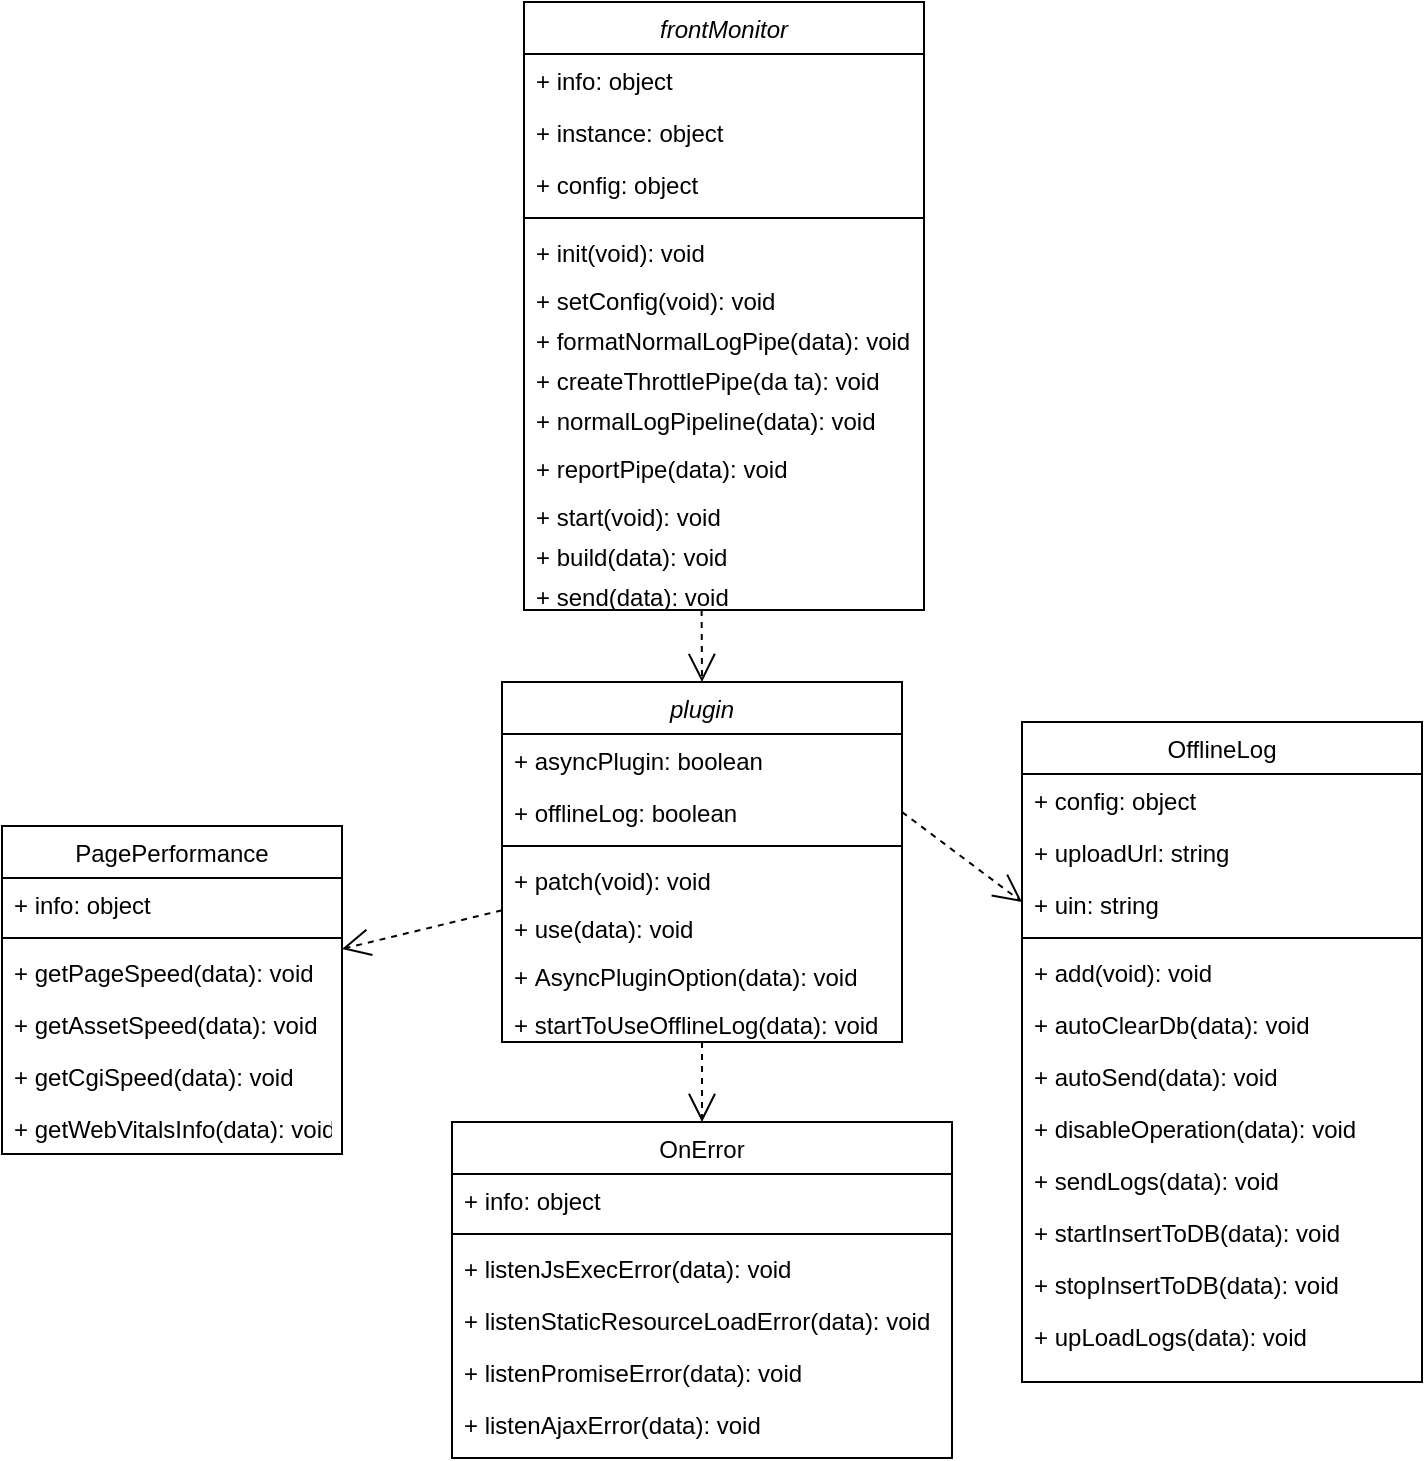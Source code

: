 <mxfile version="21.1.2" type="github">
  <diagram id="C5RBs43oDa-KdzZeNtuy" name="Page-1">
    <mxGraphModel dx="1640" dy="1112" grid="1" gridSize="10" guides="1" tooltips="1" connect="1" arrows="1" fold="1" page="1" pageScale="1" pageWidth="827" pageHeight="1169" math="0" shadow="0">
      <root>
        <mxCell id="WIyWlLk6GJQsqaUBKTNV-0" />
        <mxCell id="WIyWlLk6GJQsqaUBKTNV-1" parent="WIyWlLk6GJQsqaUBKTNV-0" />
        <mxCell id="4VIkQ_nslsspy_3Tey3o-0" value="OnError" style="swimlane;fontStyle=0;align=center;verticalAlign=top;childLayout=stackLayout;horizontal=1;startSize=26;horizontalStack=0;resizeParent=1;resizeLast=0;collapsible=1;marginBottom=0;rounded=0;shadow=0;strokeWidth=1;" parent="WIyWlLk6GJQsqaUBKTNV-1" vertex="1">
          <mxGeometry x="275" y="650" width="250" height="168" as="geometry">
            <mxRectangle x="290" y="562" width="160" height="26" as="alternateBounds" />
          </mxGeometry>
        </mxCell>
        <mxCell id="4VIkQ_nslsspy_3Tey3o-1" value="+ info: object" style="text;align=left;verticalAlign=top;spacingLeft=4;spacingRight=4;overflow=hidden;rotatable=0;points=[[0,0.5],[1,0.5]];portConstraint=eastwest;" parent="4VIkQ_nslsspy_3Tey3o-0" vertex="1">
          <mxGeometry y="26" width="250" height="26" as="geometry" />
        </mxCell>
        <mxCell id="4VIkQ_nslsspy_3Tey3o-2" value="" style="line;html=1;strokeWidth=1;align=left;verticalAlign=middle;spacingTop=-1;spacingLeft=3;spacingRight=3;rotatable=0;labelPosition=right;points=[];portConstraint=eastwest;" parent="4VIkQ_nslsspy_3Tey3o-0" vertex="1">
          <mxGeometry y="52" width="250" height="8" as="geometry" />
        </mxCell>
        <mxCell id="4VIkQ_nslsspy_3Tey3o-3" value="+ listenJsExecError(data): void" style="text;align=left;verticalAlign=top;spacingLeft=4;spacingRight=4;overflow=hidden;rotatable=0;points=[[0,0.5],[1,0.5]];portConstraint=eastwest;" parent="4VIkQ_nslsspy_3Tey3o-0" vertex="1">
          <mxGeometry y="60" width="250" height="26" as="geometry" />
        </mxCell>
        <mxCell id="4VIkQ_nslsspy_3Tey3o-4" value="+ listenStaticResourceLoadError(data): void" style="text;align=left;verticalAlign=top;spacingLeft=4;spacingRight=4;overflow=hidden;rotatable=0;points=[[0,0.5],[1,0.5]];portConstraint=eastwest;rounded=0;shadow=0;html=0;" parent="4VIkQ_nslsspy_3Tey3o-0" vertex="1">
          <mxGeometry y="86" width="250" height="26" as="geometry" />
        </mxCell>
        <mxCell id="4VIkQ_nslsspy_3Tey3o-5" value="+ listenPromiseError(data): void" style="text;align=left;verticalAlign=top;spacingLeft=4;spacingRight=4;overflow=hidden;rotatable=0;points=[[0,0.5],[1,0.5]];portConstraint=eastwest;rounded=0;shadow=0;html=0;" parent="4VIkQ_nslsspy_3Tey3o-0" vertex="1">
          <mxGeometry y="112" width="250" height="26" as="geometry" />
        </mxCell>
        <mxCell id="4VIkQ_nslsspy_3Tey3o-6" value="+ listenAjaxError(data): void" style="text;align=left;verticalAlign=top;spacingLeft=4;spacingRight=4;overflow=hidden;rotatable=0;points=[[0,0.5],[1,0.5]];portConstraint=eastwest;rounded=0;shadow=0;html=0;" parent="4VIkQ_nslsspy_3Tey3o-0" vertex="1">
          <mxGeometry y="138" width="250" height="26" as="geometry" />
        </mxCell>
        <mxCell id="4VIkQ_nslsspy_3Tey3o-7" value="PagePerformance" style="swimlane;fontStyle=0;align=center;verticalAlign=top;childLayout=stackLayout;horizontal=1;startSize=26;horizontalStack=0;resizeParent=1;resizeLast=0;collapsible=1;marginBottom=0;rounded=0;shadow=0;strokeWidth=1;" parent="WIyWlLk6GJQsqaUBKTNV-1" vertex="1">
          <mxGeometry x="50" y="502" width="170" height="164" as="geometry">
            <mxRectangle x="60" y="790" width="160" height="26" as="alternateBounds" />
          </mxGeometry>
        </mxCell>
        <mxCell id="4VIkQ_nslsspy_3Tey3o-8" value="+ info: object" style="text;align=left;verticalAlign=top;spacingLeft=4;spacingRight=4;overflow=hidden;rotatable=0;points=[[0,0.5],[1,0.5]];portConstraint=eastwest;" parent="4VIkQ_nslsspy_3Tey3o-7" vertex="1">
          <mxGeometry y="26" width="170" height="26" as="geometry" />
        </mxCell>
        <mxCell id="4VIkQ_nslsspy_3Tey3o-9" value="" style="line;html=1;strokeWidth=1;align=left;verticalAlign=middle;spacingTop=-1;spacingLeft=3;spacingRight=3;rotatable=0;labelPosition=right;points=[];portConstraint=eastwest;" parent="4VIkQ_nslsspy_3Tey3o-7" vertex="1">
          <mxGeometry y="52" width="170" height="8" as="geometry" />
        </mxCell>
        <mxCell id="4VIkQ_nslsspy_3Tey3o-10" value="+ getPageSpeed(data): void" style="text;align=left;verticalAlign=top;spacingLeft=4;spacingRight=4;overflow=hidden;rotatable=0;points=[[0,0.5],[1,0.5]];portConstraint=eastwest;rounded=0;shadow=0;html=0;" parent="4VIkQ_nslsspy_3Tey3o-7" vertex="1">
          <mxGeometry y="60" width="170" height="26" as="geometry" />
        </mxCell>
        <mxCell id="4VIkQ_nslsspy_3Tey3o-11" value="+ getAssetSpeed(data): void" style="text;align=left;verticalAlign=top;spacingLeft=4;spacingRight=4;overflow=hidden;rotatable=0;points=[[0,0.5],[1,0.5]];portConstraint=eastwest;" parent="4VIkQ_nslsspy_3Tey3o-7" vertex="1">
          <mxGeometry y="86" width="170" height="26" as="geometry" />
        </mxCell>
        <mxCell id="4VIkQ_nslsspy_3Tey3o-12" value="+ getCgiSpeed(data): void" style="text;align=left;verticalAlign=top;spacingLeft=4;spacingRight=4;overflow=hidden;rotatable=0;points=[[0,0.5],[1,0.5]];portConstraint=eastwest;rounded=0;shadow=0;html=0;" parent="4VIkQ_nslsspy_3Tey3o-7" vertex="1">
          <mxGeometry y="112" width="170" height="26" as="geometry" />
        </mxCell>
        <mxCell id="4VIkQ_nslsspy_3Tey3o-13" value="+ getWebVitalsInfo(data): void" style="text;align=left;verticalAlign=top;spacingLeft=4;spacingRight=4;overflow=hidden;rotatable=0;points=[[0,0.5],[1,0.5]];portConstraint=eastwest;rounded=0;shadow=0;html=0;" parent="4VIkQ_nslsspy_3Tey3o-7" vertex="1">
          <mxGeometry y="138" width="170" height="26" as="geometry" />
        </mxCell>
        <mxCell id="4VIkQ_nslsspy_3Tey3o-14" value="OfflineLog" style="swimlane;fontStyle=0;align=center;verticalAlign=top;childLayout=stackLayout;horizontal=1;startSize=26;horizontalStack=0;resizeParent=1;resizeLast=0;collapsible=1;marginBottom=0;rounded=0;shadow=0;strokeWidth=1;" parent="WIyWlLk6GJQsqaUBKTNV-1" vertex="1">
          <mxGeometry x="560" y="450" width="200" height="330" as="geometry">
            <mxRectangle x="570" y="720" width="160" height="26" as="alternateBounds" />
          </mxGeometry>
        </mxCell>
        <mxCell id="4VIkQ_nslsspy_3Tey3o-15" value="+ config: object" style="text;align=left;verticalAlign=top;spacingLeft=4;spacingRight=4;overflow=hidden;rotatable=0;points=[[0,0.5],[1,0.5]];portConstraint=eastwest;" parent="4VIkQ_nslsspy_3Tey3o-14" vertex="1">
          <mxGeometry y="26" width="200" height="26" as="geometry" />
        </mxCell>
        <mxCell id="4VIkQ_nslsspy_3Tey3o-16" value="+ uploadUrl: string" style="text;align=left;verticalAlign=top;spacingLeft=4;spacingRight=4;overflow=hidden;rotatable=0;points=[[0,0.5],[1,0.5]];portConstraint=eastwest;" parent="4VIkQ_nslsspy_3Tey3o-14" vertex="1">
          <mxGeometry y="52" width="200" height="26" as="geometry" />
        </mxCell>
        <mxCell id="4VIkQ_nslsspy_3Tey3o-17" value="+ uin: string" style="text;align=left;verticalAlign=top;spacingLeft=4;spacingRight=4;overflow=hidden;rotatable=0;points=[[0,0.5],[1,0.5]];portConstraint=eastwest;" parent="4VIkQ_nslsspy_3Tey3o-14" vertex="1">
          <mxGeometry y="78" width="200" height="26" as="geometry" />
        </mxCell>
        <mxCell id="4VIkQ_nslsspy_3Tey3o-18" value="" style="line;html=1;strokeWidth=1;align=left;verticalAlign=middle;spacingTop=-1;spacingLeft=3;spacingRight=3;rotatable=0;labelPosition=right;points=[];portConstraint=eastwest;" parent="4VIkQ_nslsspy_3Tey3o-14" vertex="1">
          <mxGeometry y="104" width="200" height="8" as="geometry" />
        </mxCell>
        <mxCell id="4VIkQ_nslsspy_3Tey3o-19" value="+ add(void): void" style="text;align=left;verticalAlign=top;spacingLeft=4;spacingRight=4;overflow=hidden;rotatable=0;points=[[0,0.5],[1,0.5]];portConstraint=eastwest;" parent="4VIkQ_nslsspy_3Tey3o-14" vertex="1">
          <mxGeometry y="112" width="200" height="26" as="geometry" />
        </mxCell>
        <mxCell id="4VIkQ_nslsspy_3Tey3o-20" value="+ autoClearDb(data): void" style="text;align=left;verticalAlign=top;spacingLeft=4;spacingRight=4;overflow=hidden;rotatable=0;points=[[0,0.5],[1,0.5]];portConstraint=eastwest;rounded=0;shadow=0;html=0;" parent="4VIkQ_nslsspy_3Tey3o-14" vertex="1">
          <mxGeometry y="138" width="200" height="26" as="geometry" />
        </mxCell>
        <mxCell id="4VIkQ_nslsspy_3Tey3o-21" value="+ autoSend(data): void" style="text;align=left;verticalAlign=top;spacingLeft=4;spacingRight=4;overflow=hidden;rotatable=0;points=[[0,0.5],[1,0.5]];portConstraint=eastwest;rounded=0;shadow=0;html=0;" parent="4VIkQ_nslsspy_3Tey3o-14" vertex="1">
          <mxGeometry y="164" width="200" height="26" as="geometry" />
        </mxCell>
        <mxCell id="4VIkQ_nslsspy_3Tey3o-22" value="+ disableOperation(data): void" style="text;align=left;verticalAlign=top;spacingLeft=4;spacingRight=4;overflow=hidden;rotatable=0;points=[[0,0.5],[1,0.5]];portConstraint=eastwest;rounded=0;shadow=0;html=0;" parent="4VIkQ_nslsspy_3Tey3o-14" vertex="1">
          <mxGeometry y="190" width="200" height="26" as="geometry" />
        </mxCell>
        <mxCell id="4VIkQ_nslsspy_3Tey3o-23" value="+ sendLogs(data): void" style="text;align=left;verticalAlign=top;spacingLeft=4;spacingRight=4;overflow=hidden;rotatable=0;points=[[0,0.5],[1,0.5]];portConstraint=eastwest;rounded=0;shadow=0;html=0;" parent="4VIkQ_nslsspy_3Tey3o-14" vertex="1">
          <mxGeometry y="216" width="200" height="26" as="geometry" />
        </mxCell>
        <mxCell id="4VIkQ_nslsspy_3Tey3o-24" value="+ startInsertToDB(data): void" style="text;align=left;verticalAlign=top;spacingLeft=4;spacingRight=4;overflow=hidden;rotatable=0;points=[[0,0.5],[1,0.5]];portConstraint=eastwest;rounded=0;shadow=0;html=0;" parent="4VIkQ_nslsspy_3Tey3o-14" vertex="1">
          <mxGeometry y="242" width="200" height="26" as="geometry" />
        </mxCell>
        <mxCell id="4VIkQ_nslsspy_3Tey3o-25" value="+ stopInsertToDB(data): void" style="text;align=left;verticalAlign=top;spacingLeft=4;spacingRight=4;overflow=hidden;rotatable=0;points=[[0,0.5],[1,0.5]];portConstraint=eastwest;rounded=0;shadow=0;html=0;" parent="4VIkQ_nslsspy_3Tey3o-14" vertex="1">
          <mxGeometry y="268" width="200" height="26" as="geometry" />
        </mxCell>
        <mxCell id="4VIkQ_nslsspy_3Tey3o-26" value="+ upLoadLogs(data): void" style="text;align=left;verticalAlign=top;spacingLeft=4;spacingRight=4;overflow=hidden;rotatable=0;points=[[0,0.5],[1,0.5]];portConstraint=eastwest;rounded=0;shadow=0;html=0;" parent="4VIkQ_nslsspy_3Tey3o-14" vertex="1">
          <mxGeometry y="294" width="200" height="26" as="geometry" />
        </mxCell>
        <mxCell id="4VIkQ_nslsspy_3Tey3o-27" value="plugin" style="swimlane;fontStyle=2;align=center;verticalAlign=top;childLayout=stackLayout;horizontal=1;startSize=26;horizontalStack=0;resizeParent=1;resizeLast=0;collapsible=1;marginBottom=0;rounded=0;shadow=0;strokeWidth=1;" parent="WIyWlLk6GJQsqaUBKTNV-1" vertex="1">
          <mxGeometry x="300" y="430" width="200" height="180" as="geometry">
            <mxRectangle x="230" y="140" width="160" height="26" as="alternateBounds" />
          </mxGeometry>
        </mxCell>
        <mxCell id="4VIkQ_nslsspy_3Tey3o-28" value="+ asyncPlugin: boolean" style="text;align=left;verticalAlign=top;spacingLeft=4;spacingRight=4;overflow=hidden;rotatable=0;points=[[0,0.5],[1,0.5]];portConstraint=eastwest;" parent="4VIkQ_nslsspy_3Tey3o-27" vertex="1">
          <mxGeometry y="26" width="200" height="26" as="geometry" />
        </mxCell>
        <mxCell id="4VIkQ_nslsspy_3Tey3o-29" value="+ offlineLog: boolean" style="text;align=left;verticalAlign=top;spacingLeft=4;spacingRight=4;overflow=hidden;rotatable=0;points=[[0,0.5],[1,0.5]];portConstraint=eastwest;rounded=0;shadow=0;html=0;" parent="4VIkQ_nslsspy_3Tey3o-27" vertex="1">
          <mxGeometry y="52" width="200" height="26" as="geometry" />
        </mxCell>
        <mxCell id="4VIkQ_nslsspy_3Tey3o-30" value="" style="line;html=1;strokeWidth=1;align=left;verticalAlign=middle;spacingTop=-1;spacingLeft=3;spacingRight=3;rotatable=0;labelPosition=right;points=[];portConstraint=eastwest;" parent="4VIkQ_nslsspy_3Tey3o-27" vertex="1">
          <mxGeometry y="78" width="200" height="8" as="geometry" />
        </mxCell>
        <mxCell id="4VIkQ_nslsspy_3Tey3o-31" value="+ patch(void): void" style="text;align=left;verticalAlign=top;spacingLeft=4;spacingRight=4;overflow=hidden;rotatable=0;points=[[0,0.5],[1,0.5]];portConstraint=eastwest;" parent="4VIkQ_nslsspy_3Tey3o-27" vertex="1">
          <mxGeometry y="86" width="200" height="24" as="geometry" />
        </mxCell>
        <mxCell id="4VIkQ_nslsspy_3Tey3o-49" value="+ use(data): void" style="text;align=left;verticalAlign=top;spacingLeft=4;spacingRight=4;overflow=hidden;rotatable=0;points=[[0,0.5],[1,0.5]];portConstraint=eastwest;" parent="4VIkQ_nslsspy_3Tey3o-27" vertex="1">
          <mxGeometry y="110" width="200" height="24" as="geometry" />
        </mxCell>
        <mxCell id="4VIkQ_nslsspy_3Tey3o-32" value="+ AsyncPluginOption(data): void" style="text;align=left;verticalAlign=top;spacingLeft=4;spacingRight=4;overflow=hidden;rotatable=0;points=[[0,0.5],[1,0.5]];portConstraint=eastwest;" parent="4VIkQ_nslsspy_3Tey3o-27" vertex="1">
          <mxGeometry y="134" width="200" height="24" as="geometry" />
        </mxCell>
        <mxCell id="4VIkQ_nslsspy_3Tey3o-33" value="+ startToUseOfflineLog(data): void" style="text;align=left;verticalAlign=top;spacingLeft=4;spacingRight=4;overflow=hidden;rotatable=0;points=[[0,0.5],[1,0.5]];portConstraint=eastwest;" parent="4VIkQ_nslsspy_3Tey3o-27" vertex="1">
          <mxGeometry y="158" width="200" height="20" as="geometry" />
        </mxCell>
        <mxCell id="4VIkQ_nslsspy_3Tey3o-34" value="" style="endArrow=open;endSize=12;dashed=1;html=1;rounded=0;" parent="WIyWlLk6GJQsqaUBKTNV-1" source="4VIkQ_nslsspy_3Tey3o-27" target="4VIkQ_nslsspy_3Tey3o-7" edge="1">
          <mxGeometry x="0.111" y="5" width="160" relative="1" as="geometry">
            <mxPoint x="120" y="328" as="sourcePoint" />
            <mxPoint x="420" y="318" as="targetPoint" />
            <mxPoint as="offset" />
          </mxGeometry>
        </mxCell>
        <mxCell id="4VIkQ_nslsspy_3Tey3o-35" value="" style="endArrow=open;endSize=12;dashed=1;html=1;rounded=0;" parent="WIyWlLk6GJQsqaUBKTNV-1" source="4VIkQ_nslsspy_3Tey3o-27" target="4VIkQ_nslsspy_3Tey3o-0" edge="1">
          <mxGeometry width="160" relative="1" as="geometry">
            <mxPoint x="120" y="328" as="sourcePoint" />
            <mxPoint x="420" y="318" as="targetPoint" />
          </mxGeometry>
        </mxCell>
        <mxCell id="4VIkQ_nslsspy_3Tey3o-36" value="" style="endArrow=open;endSize=12;dashed=1;html=1;rounded=0;exitX=1;exitY=0.5;exitDx=0;exitDy=0;" parent="WIyWlLk6GJQsqaUBKTNV-1" source="4VIkQ_nslsspy_3Tey3o-29" target="4VIkQ_nslsspy_3Tey3o-14" edge="1">
          <mxGeometry width="160" relative="1" as="geometry">
            <mxPoint x="120" y="328" as="sourcePoint" />
            <mxPoint x="420" y="318" as="targetPoint" />
          </mxGeometry>
        </mxCell>
        <mxCell id="4VIkQ_nslsspy_3Tey3o-37" value="frontMonitor" style="swimlane;fontStyle=2;align=center;verticalAlign=top;childLayout=stackLayout;horizontal=1;startSize=26;horizontalStack=0;resizeParent=1;resizeLast=0;collapsible=1;marginBottom=0;rounded=0;shadow=0;strokeWidth=1;" parent="WIyWlLk6GJQsqaUBKTNV-1" vertex="1">
          <mxGeometry x="311" y="90" width="200" height="304" as="geometry">
            <mxRectangle x="230" y="140" width="160" height="26" as="alternateBounds" />
          </mxGeometry>
        </mxCell>
        <mxCell id="4VIkQ_nslsspy_3Tey3o-38" value="+ info: object" style="text;align=left;verticalAlign=top;spacingLeft=4;spacingRight=4;overflow=hidden;rotatable=0;points=[[0,0.5],[1,0.5]];portConstraint=eastwest;" parent="4VIkQ_nslsspy_3Tey3o-37" vertex="1">
          <mxGeometry y="26" width="200" height="26" as="geometry" />
        </mxCell>
        <mxCell id="4VIkQ_nslsspy_3Tey3o-39" value="+ instance: object" style="text;align=left;verticalAlign=top;spacingLeft=4;spacingRight=4;overflow=hidden;rotatable=0;points=[[0,0.5],[1,0.5]];portConstraint=eastwest;rounded=0;shadow=0;html=0;" parent="4VIkQ_nslsspy_3Tey3o-37" vertex="1">
          <mxGeometry y="52" width="200" height="26" as="geometry" />
        </mxCell>
        <mxCell id="4VIkQ_nslsspy_3Tey3o-40" value="+ config: object" style="text;align=left;verticalAlign=top;spacingLeft=4;spacingRight=4;overflow=hidden;rotatable=0;points=[[0,0.5],[1,0.5]];portConstraint=eastwest;rounded=0;shadow=0;html=0;" parent="4VIkQ_nslsspy_3Tey3o-37" vertex="1">
          <mxGeometry y="78" width="200" height="26" as="geometry" />
        </mxCell>
        <mxCell id="4VIkQ_nslsspy_3Tey3o-41" value="" style="line;html=1;strokeWidth=1;align=left;verticalAlign=middle;spacingTop=-1;spacingLeft=3;spacingRight=3;rotatable=0;labelPosition=right;points=[];portConstraint=eastwest;" parent="4VIkQ_nslsspy_3Tey3o-37" vertex="1">
          <mxGeometry y="104" width="200" height="8" as="geometry" />
        </mxCell>
        <mxCell id="0jhyX4tsnFQjf_PmTzOr-0" value="+ init(void): void" style="text;align=left;verticalAlign=top;spacingLeft=4;spacingRight=4;overflow=hidden;rotatable=0;points=[[0,0.5],[1,0.5]];portConstraint=eastwest;" vertex="1" parent="4VIkQ_nslsspy_3Tey3o-37">
          <mxGeometry y="112" width="200" height="24" as="geometry" />
        </mxCell>
        <mxCell id="4VIkQ_nslsspy_3Tey3o-42" value="+ setConfig(void): void" style="text;align=left;verticalAlign=top;spacingLeft=4;spacingRight=4;overflow=hidden;rotatable=0;points=[[0,0.5],[1,0.5]];portConstraint=eastwest;" parent="4VIkQ_nslsspy_3Tey3o-37" vertex="1">
          <mxGeometry y="136" width="200" height="20" as="geometry" />
        </mxCell>
        <mxCell id="4VIkQ_nslsspy_3Tey3o-43" value="+ formatNormalLogPipe(data): void" style="text;align=left;verticalAlign=top;spacingLeft=4;spacingRight=4;overflow=hidden;rotatable=0;points=[[0,0.5],[1,0.5]];portConstraint=eastwest;" parent="4VIkQ_nslsspy_3Tey3o-37" vertex="1">
          <mxGeometry y="156" width="200" height="20" as="geometry" />
        </mxCell>
        <mxCell id="4VIkQ_nslsspy_3Tey3o-50" value="+ createThrottlePipe(da ta): void" style="text;align=left;verticalAlign=top;spacingLeft=4;spacingRight=4;overflow=hidden;rotatable=0;points=[[0,0.5],[1,0.5]];portConstraint=eastwest;" parent="4VIkQ_nslsspy_3Tey3o-37" vertex="1">
          <mxGeometry y="176" width="200" height="20" as="geometry" />
        </mxCell>
        <mxCell id="4VIkQ_nslsspy_3Tey3o-44" value="+ normalLogPipeline(data): void" style="text;align=left;verticalAlign=top;spacingLeft=4;spacingRight=4;overflow=hidden;rotatable=0;points=[[0,0.5],[1,0.5]];portConstraint=eastwest;" parent="4VIkQ_nslsspy_3Tey3o-37" vertex="1">
          <mxGeometry y="196" width="200" height="24" as="geometry" />
        </mxCell>
        <mxCell id="4VIkQ_nslsspy_3Tey3o-45" value="+ reportPipe(data): void" style="text;align=left;verticalAlign=top;spacingLeft=4;spacingRight=4;overflow=hidden;rotatable=0;points=[[0,0.5],[1,0.5]];portConstraint=eastwest;" parent="4VIkQ_nslsspy_3Tey3o-37" vertex="1">
          <mxGeometry y="220" width="200" height="24" as="geometry" />
        </mxCell>
        <mxCell id="0jhyX4tsnFQjf_PmTzOr-1" value="+ start(void): void" style="text;align=left;verticalAlign=top;spacingLeft=4;spacingRight=4;overflow=hidden;rotatable=0;points=[[0,0.5],[1,0.5]];portConstraint=eastwest;" vertex="1" parent="4VIkQ_nslsspy_3Tey3o-37">
          <mxGeometry y="244" width="200" height="20" as="geometry" />
        </mxCell>
        <mxCell id="4VIkQ_nslsspy_3Tey3o-46" value="+ build(data): void" style="text;align=left;verticalAlign=top;spacingLeft=4;spacingRight=4;overflow=hidden;rotatable=0;points=[[0,0.5],[1,0.5]];portConstraint=eastwest;" parent="4VIkQ_nslsspy_3Tey3o-37" vertex="1">
          <mxGeometry y="264" width="200" height="20" as="geometry" />
        </mxCell>
        <mxCell id="4VIkQ_nslsspy_3Tey3o-47" value="+ send(data): void" style="text;align=left;verticalAlign=top;spacingLeft=4;spacingRight=4;overflow=hidden;rotatable=0;points=[[0,0.5],[1,0.5]];portConstraint=eastwest;" parent="4VIkQ_nslsspy_3Tey3o-37" vertex="1">
          <mxGeometry y="284" width="200" height="20" as="geometry" />
        </mxCell>
        <mxCell id="4VIkQ_nslsspy_3Tey3o-48" value="" style="endArrow=open;endSize=12;dashed=1;html=1;rounded=0;exitX=0.444;exitY=1;exitDx=0;exitDy=0;exitPerimeter=0;entryX=0.5;entryY=0;entryDx=0;entryDy=0;" parent="WIyWlLk6GJQsqaUBKTNV-1" source="4VIkQ_nslsspy_3Tey3o-47" target="4VIkQ_nslsspy_3Tey3o-27" edge="1">
          <mxGeometry width="160" relative="1" as="geometry">
            <mxPoint x="120" y="328" as="sourcePoint" />
            <mxPoint x="420" y="318" as="targetPoint" />
          </mxGeometry>
        </mxCell>
      </root>
    </mxGraphModel>
  </diagram>
</mxfile>
